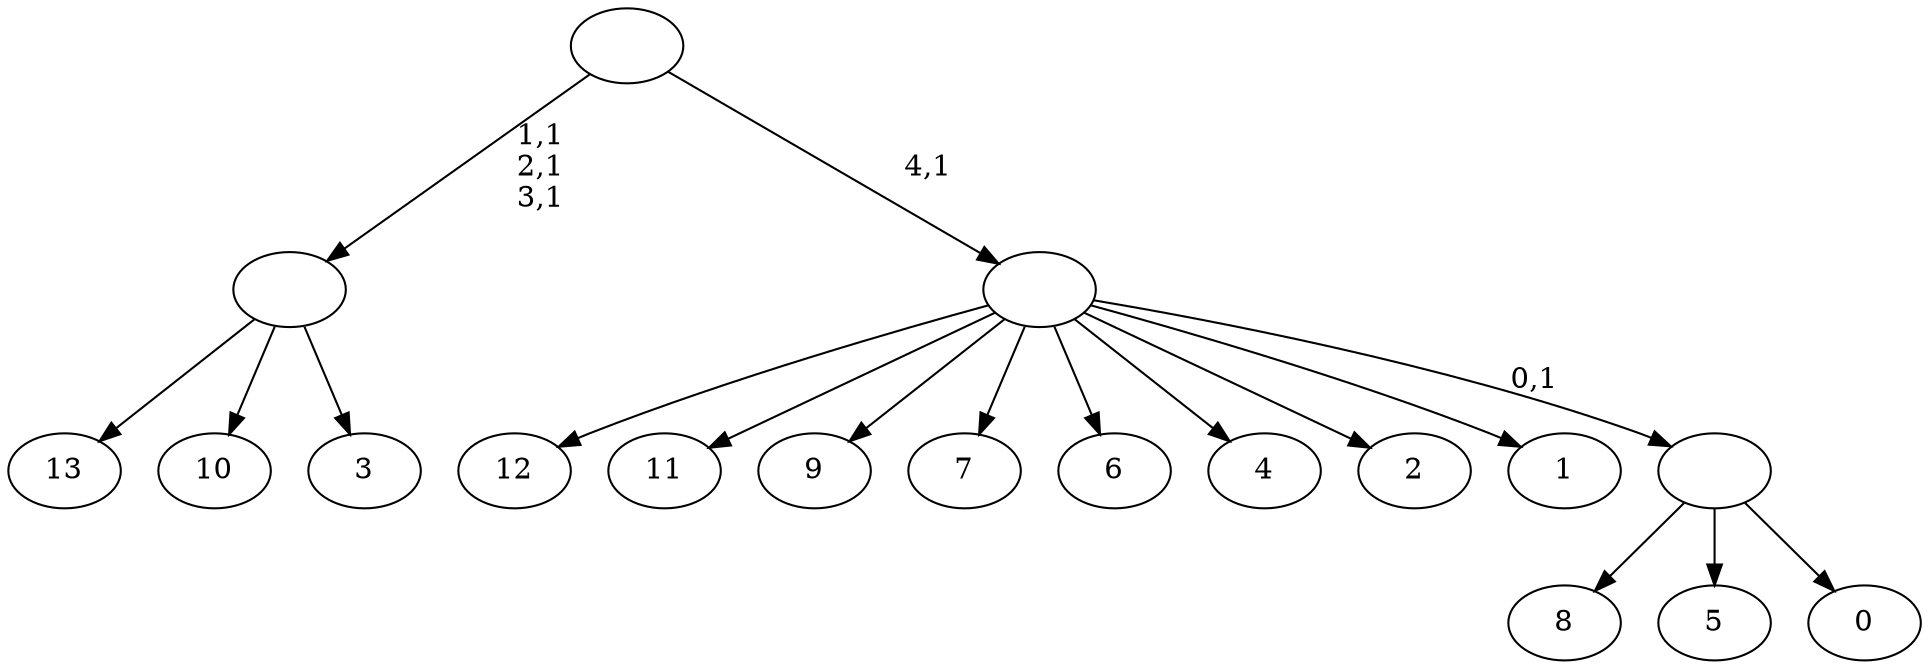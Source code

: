digraph T {
	19 [label="13"]
	18 [label="12"]
	17 [label="11"]
	16 [label="10"]
	15 [label="9"]
	14 [label="8"]
	13 [label="7"]
	12 [label="6"]
	11 [label="5"]
	10 [label="4"]
	9 [label="3"]
	8 [label=""]
	5 [label="2"]
	4 [label="1"]
	3 [label="0"]
	2 [label=""]
	1 [label=""]
	0 [label=""]
	8 -> 19 [label=""]
	8 -> 16 [label=""]
	8 -> 9 [label=""]
	2 -> 14 [label=""]
	2 -> 11 [label=""]
	2 -> 3 [label=""]
	1 -> 18 [label=""]
	1 -> 17 [label=""]
	1 -> 15 [label=""]
	1 -> 13 [label=""]
	1 -> 12 [label=""]
	1 -> 10 [label=""]
	1 -> 5 [label=""]
	1 -> 4 [label=""]
	1 -> 2 [label="0,1"]
	0 -> 8 [label="1,1\n2,1\n3,1"]
	0 -> 1 [label="4,1"]
}
